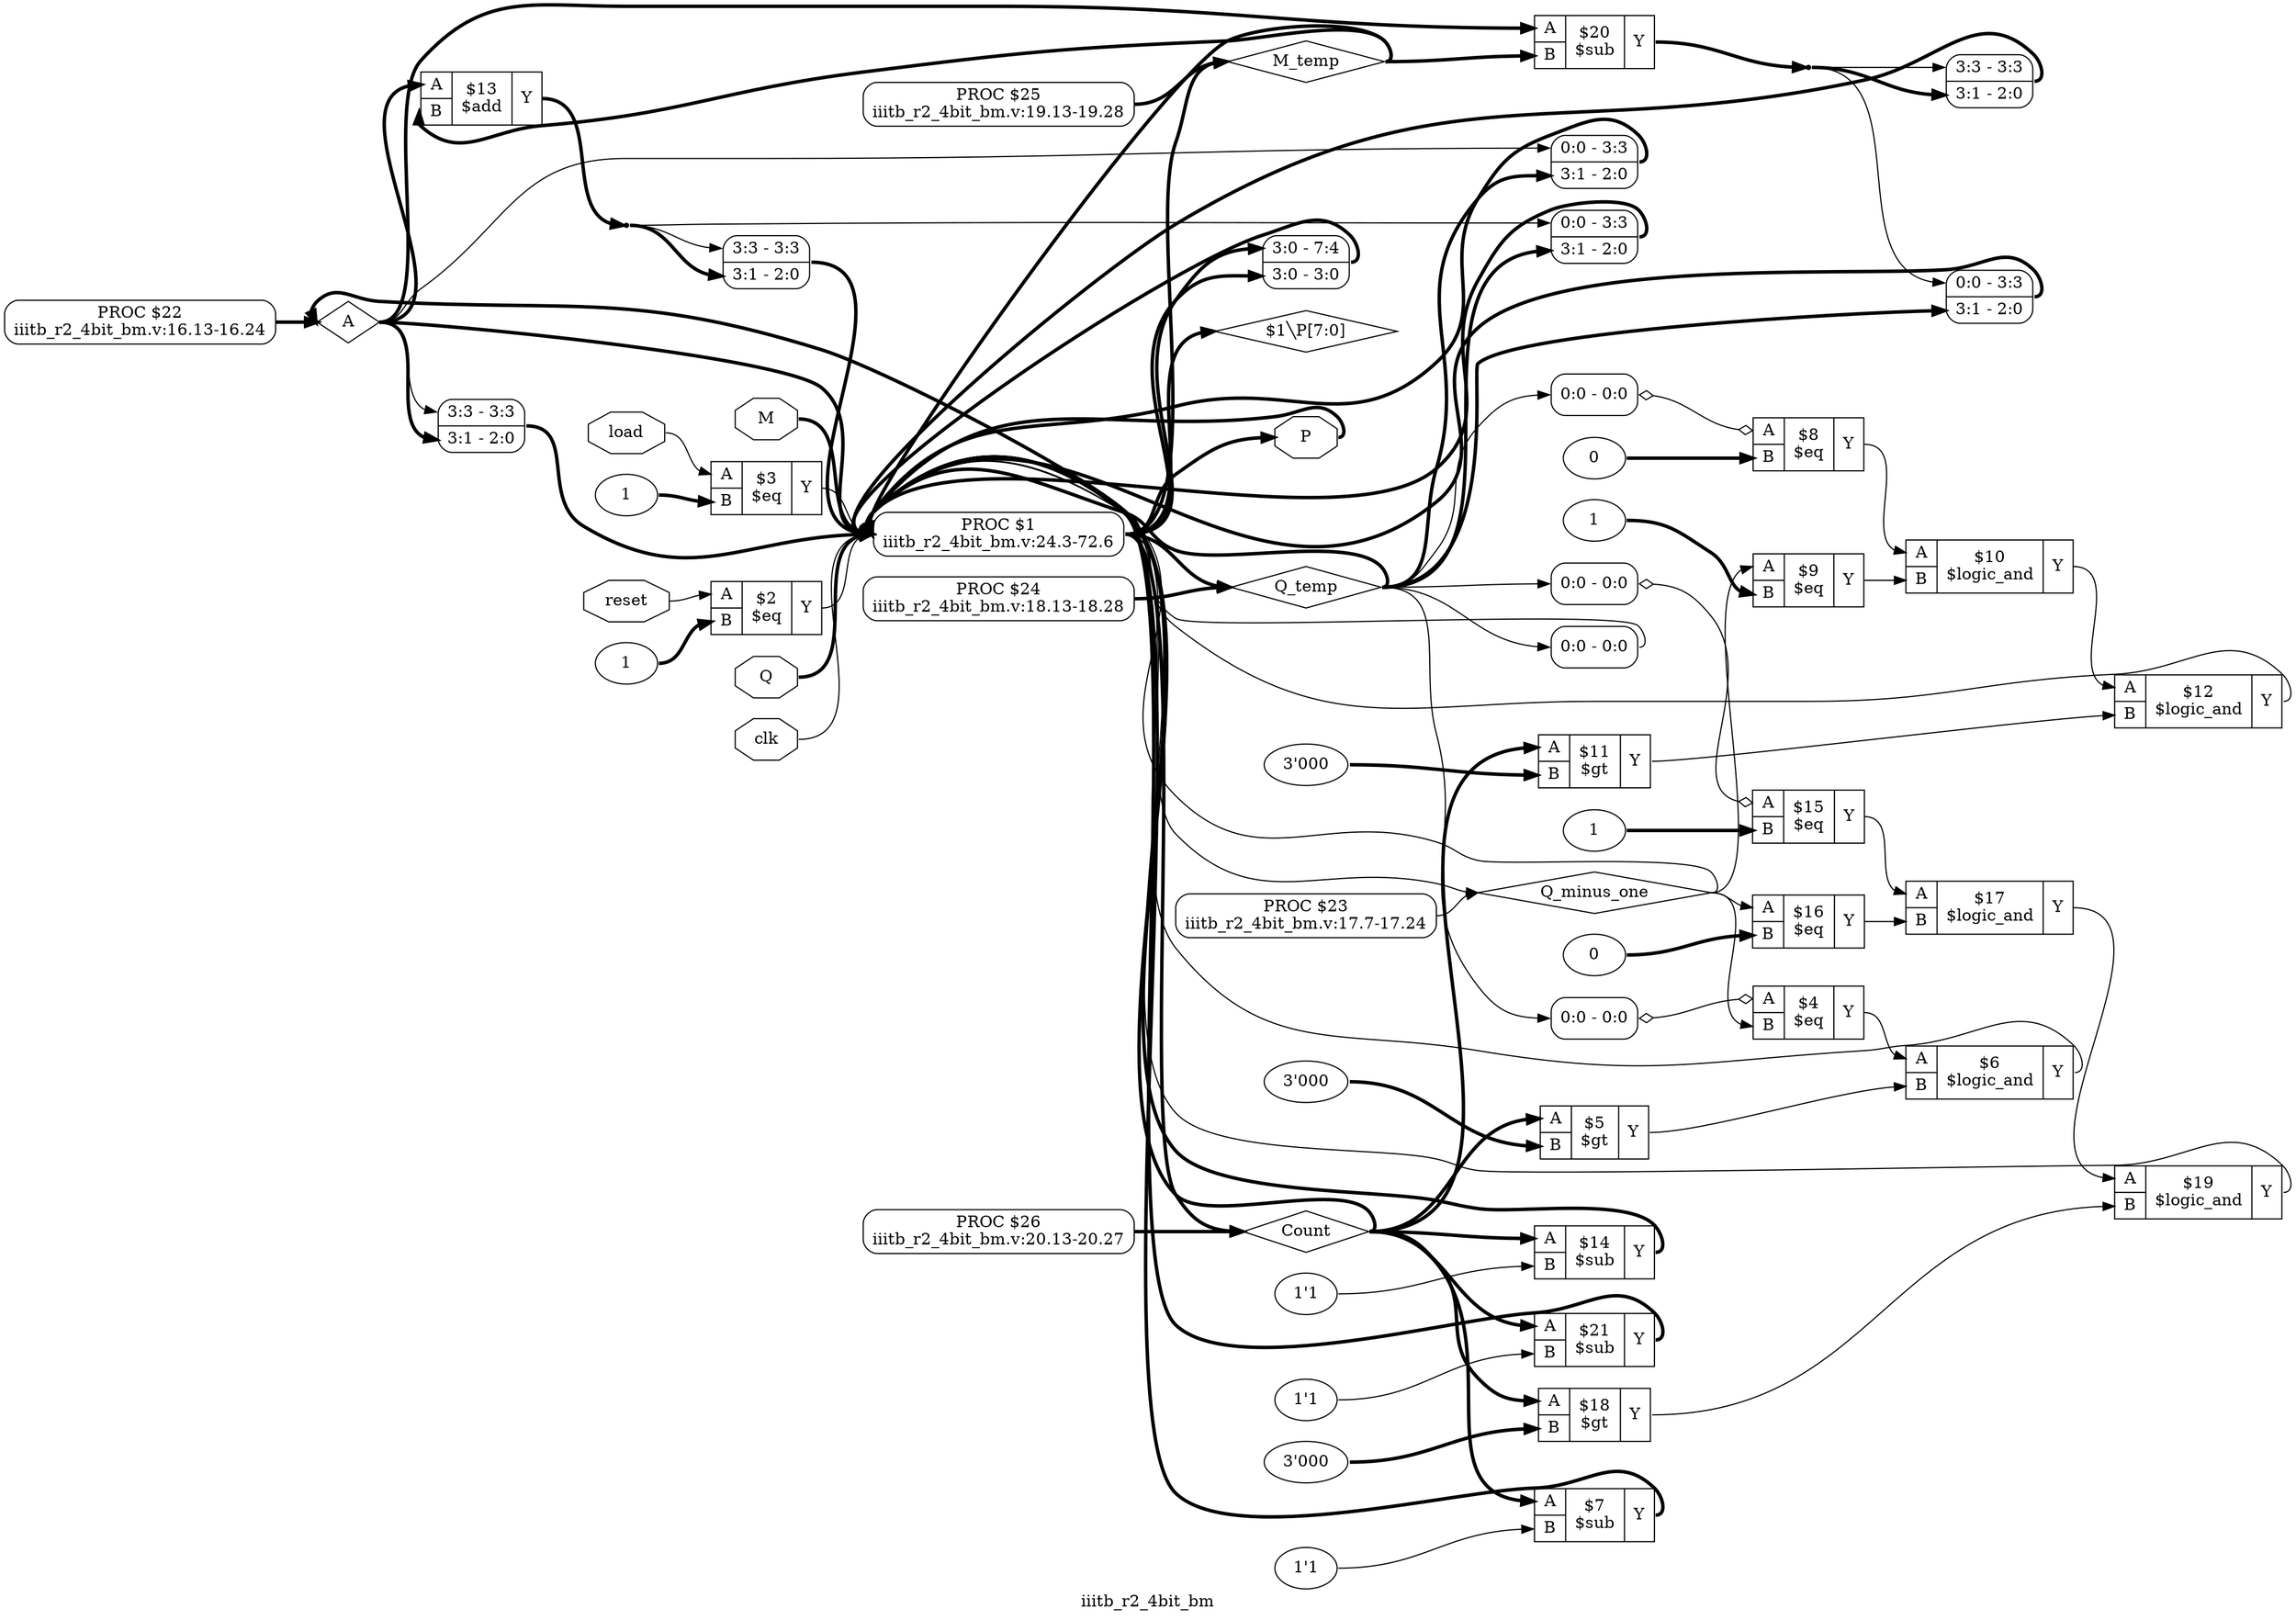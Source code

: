 digraph "iiitb_r2_4bit_bm" {
label="iiitb_r2_4bit_bm";
rankdir="LR";
remincross=true;
n55 [ shape=diamond, label="A", color="black", fontcolor="black"];
n56 [ shape=diamond, label="Count", color="black", fontcolor="black"];
n57 [ shape=octagon, label="M", color="black", fontcolor="black"];
n58 [ shape=diamond, label="M_temp", color="black", fontcolor="black"];
n59 [ shape=octagon, label="P", color="black", fontcolor="black"];
n60 [ shape=octagon, label="Q", color="black", fontcolor="black"];
n61 [ shape=diamond, label="Q_minus_one", color="black", fontcolor="black"];
n62 [ shape=diamond, label="Q_temp", color="black", fontcolor="black"];
n63 [ shape=octagon, label="clk", color="black", fontcolor="black"];
n64 [ shape=octagon, label="load", color="black", fontcolor="black"];
n65 [ shape=octagon, label="reset", color="black", fontcolor="black"];
c68 [ shape=record, label="{{<p55> A|<p66> B}|$13\n$add|{<p67> Y}}",  ];
v0 [ label="1" ];
c69 [ shape=record, label="{{<p55> A|<p66> B}|$2\n$eq|{<p67> Y}}",  ];
v1 [ label="1" ];
c70 [ shape=record, label="{{<p55> A|<p66> B}|$3\n$eq|{<p67> Y}}",  ];
c71 [ shape=record, label="{{<p55> A|<p66> B}|$4\n$eq|{<p67> Y}}",  ];
x2 [ shape=record, style=rounded, label="<s0> 0:0 - 0:0 ", color="black", fontcolor="black" ];
x2:e -> c71:p55:w [arrowhead=odiamond, arrowtail=odiamond, dir=both, color="black", fontcolor="black", label=""];
v4 [ label="0" ];
c72 [ shape=record, label="{{<p55> A|<p66> B}|$8\n$eq|{<p67> Y}}",  ];
x3 [ shape=record, style=rounded, label="<s0> 0:0 - 0:0 ", color="black", fontcolor="black" ];
x3:e -> c72:p55:w [arrowhead=odiamond, arrowtail=odiamond, dir=both, color="black", fontcolor="black", label=""];
v5 [ label="1" ];
c73 [ shape=record, label="{{<p55> A|<p66> B}|$9\n$eq|{<p67> Y}}",  ];
v7 [ label="1" ];
c74 [ shape=record, label="{{<p55> A|<p66> B}|$15\n$eq|{<p67> Y}}",  ];
x6 [ shape=record, style=rounded, label="<s0> 0:0 - 0:0 ", color="black", fontcolor="black" ];
x6:e -> c74:p55:w [arrowhead=odiamond, arrowtail=odiamond, dir=both, color="black", fontcolor="black", label=""];
v8 [ label="0" ];
c75 [ shape=record, label="{{<p55> A|<p66> B}|$16\n$eq|{<p67> Y}}",  ];
v9 [ label="3'000" ];
c76 [ shape=record, label="{{<p55> A|<p66> B}|$5\n$gt|{<p67> Y}}",  ];
v10 [ label="3'000" ];
c77 [ shape=record, label="{{<p55> A|<p66> B}|$11\n$gt|{<p67> Y}}",  ];
v11 [ label="3'000" ];
c78 [ shape=record, label="{{<p55> A|<p66> B}|$18\n$gt|{<p67> Y}}",  ];
c79 [ shape=record, label="{{<p55> A|<p66> B}|$6\n$logic_and|{<p67> Y}}",  ];
c80 [ shape=record, label="{{<p55> A|<p66> B}|$10\n$logic_and|{<p67> Y}}",  ];
c81 [ shape=record, label="{{<p55> A|<p66> B}|$12\n$logic_and|{<p67> Y}}",  ];
c82 [ shape=record, label="{{<p55> A|<p66> B}|$17\n$logic_and|{<p67> Y}}",  ];
c83 [ shape=record, label="{{<p55> A|<p66> B}|$19\n$logic_and|{<p67> Y}}",  ];
v12 [ label="1'1" ];
c84 [ shape=record, label="{{<p55> A|<p66> B}|$7\n$sub|{<p67> Y}}",  ];
v13 [ label="1'1" ];
c85 [ shape=record, label="{{<p55> A|<p66> B}|$14\n$sub|{<p67> Y}}",  ];
c86 [ shape=record, label="{{<p55> A|<p66> B}|$20\n$sub|{<p67> Y}}",  ];
v14 [ label="1'1" ];
c87 [ shape=record, label="{{<p55> A|<p66> B}|$21\n$sub|{<p67> Y}}",  ];
p15 [shape=box, style=rounded, label="PROC $22\niiitb_r2_4bit_bm.v:16.13-16.24", ];
p16 [shape=box, style=rounded, label="PROC $23\niiitb_r2_4bit_bm.v:17.7-17.24", ];
p17 [shape=box, style=rounded, label="PROC $24\niiitb_r2_4bit_bm.v:18.13-18.28", ];
p18 [shape=box, style=rounded, label="PROC $25\niiitb_r2_4bit_bm.v:19.13-19.28", ];
p19 [shape=box, style=rounded, label="PROC $26\niiitb_r2_4bit_bm.v:20.13-20.27", ];
x21 [ shape=record, style=rounded, label="<s0> 0:0 - 0:0 ", color="black", fontcolor="black" ];
x22 [ shape=record, style=rounded, label="<s1> 3:3 - 3:3 |<s0> 3:1 - 2:0 ", color="black", fontcolor="black" ];
x23 [ shape=record, style=rounded, label="<s1> 3:3 - 3:3 |<s0> 3:1 - 2:0 ", color="black", fontcolor="black" ];
x24 [ shape=record, style=rounded, label="<s1> 3:3 - 3:3 |<s0> 3:1 - 2:0 ", color="black", fontcolor="black" ];
x25 [ shape=record, style=rounded, label="<s1> 0:0 - 3:3 |<s0> 3:1 - 2:0 ", color="black", fontcolor="black" ];
x26 [ shape=record, style=rounded, label="<s1> 0:0 - 3:3 |<s0> 3:1 - 2:0 ", color="black", fontcolor="black" ];
x27 [ shape=record, style=rounded, label="<s1> 0:0 - 3:3 |<s0> 3:1 - 2:0 ", color="black", fontcolor="black" ];
x28 [ shape=record, style=rounded, label="<s1> 3:0 - 7:4 |<s0> 3:0 - 3:0 ", color="black", fontcolor="black" ];
p20 [shape=box, style=rounded, label="PROC $1\niiitb_r2_4bit_bm.v:24.3-72.6", ];
n10 [ shape=diamond, label="$1&#9586;P[7:0]" ];
p20:e -> n10:w [color="black", fontcolor="black", style="setlinewidth(3)", label=""];
p20:e -> x28:s0:w [color="black", fontcolor="black", style="setlinewidth(3)", label=""];
n35 [ shape=point ];
c68:p67:e -> n35:w [color="black", fontcolor="black", style="setlinewidth(3)", label=""];
n35:e -> x23:s0:w [color="black", fontcolor="black", style="setlinewidth(3)", label=""];
n35:e -> x23:s1:w [color="black", fontcolor="black", label=""];
n35:e -> x26:s1:w [color="black", fontcolor="black", label=""];
c69:p67:e -> p20:w [color="black", fontcolor="black", label=""];
c70:p67:e -> p20:w [color="black", fontcolor="black", label=""];
c71:p67:e -> c79:p55:w [color="black", fontcolor="black", label=""];
c72:p67:e -> c80:p55:w [color="black", fontcolor="black", label=""];
c73:p67:e -> c80:p66:w [color="black", fontcolor="black", label=""];
c74:p67:e -> c82:p55:w [color="black", fontcolor="black", label=""];
c75:p67:e -> c82:p66:w [color="black", fontcolor="black", label=""];
c76:p67:e -> c79:p66:w [color="black", fontcolor="black", label=""];
c77:p67:e -> c81:p66:w [color="black", fontcolor="black", label=""];
c78:p67:e -> c83:p66:w [color="black", fontcolor="black", label=""];
c79:p67:e -> p20:w [color="black", fontcolor="black", label=""];
c80:p67:e -> c81:p55:w [color="black", fontcolor="black", label=""];
c81:p67:e -> p20:w [color="black", fontcolor="black", label=""];
c82:p67:e -> c83:p55:w [color="black", fontcolor="black", label=""];
c83:p67:e -> p20:w [color="black", fontcolor="black", label=""];
c84:p67:e -> p20:w [color="black", fontcolor="black", style="setlinewidth(3)", label=""];
c85:p67:e -> p20:w [color="black", fontcolor="black", style="setlinewidth(3)", label=""];
n53 [ shape=point ];
c86:p67:e -> n53:w [color="black", fontcolor="black", style="setlinewidth(3)", label=""];
n53:e -> x24:s0:w [color="black", fontcolor="black", style="setlinewidth(3)", label=""];
n53:e -> x24:s1:w [color="black", fontcolor="black", label=""];
n53:e -> x25:s1:w [color="black", fontcolor="black", label=""];
c87:p67:e -> p20:w [color="black", fontcolor="black", style="setlinewidth(3)", label=""];
p15:e -> n55:w [color="black", fontcolor="black", style="setlinewidth(3)", label=""];
p20:e -> n55:w [color="black", fontcolor="black", style="setlinewidth(3)", label=""];
n55:e -> c68:p55:w [color="black", fontcolor="black", style="setlinewidth(3)", label=""];
n55:e -> c86:p55:w [color="black", fontcolor="black", style="setlinewidth(3)", label=""];
n55:e -> p20:w [color="black", fontcolor="black", style="setlinewidth(3)", label=""];
n55:e -> x22:s0:w [color="black", fontcolor="black", style="setlinewidth(3)", label=""];
n55:e -> x22:s1:w [color="black", fontcolor="black", label=""];
n55:e -> x27:s1:w [color="black", fontcolor="black", label=""];
p19:e -> n56:w [color="black", fontcolor="black", style="setlinewidth(3)", label=""];
p20:e -> n56:w [color="black", fontcolor="black", style="setlinewidth(3)", label=""];
n56:e -> c76:p55:w [color="black", fontcolor="black", style="setlinewidth(3)", label=""];
n56:e -> c77:p55:w [color="black", fontcolor="black", style="setlinewidth(3)", label=""];
n56:e -> c78:p55:w [color="black", fontcolor="black", style="setlinewidth(3)", label=""];
n56:e -> c84:p55:w [color="black", fontcolor="black", style="setlinewidth(3)", label=""];
n56:e -> c85:p55:w [color="black", fontcolor="black", style="setlinewidth(3)", label=""];
n56:e -> c87:p55:w [color="black", fontcolor="black", style="setlinewidth(3)", label=""];
n56:e -> p20:w [color="black", fontcolor="black", style="setlinewidth(3)", label=""];
n57:e -> p20:w [color="black", fontcolor="black", style="setlinewidth(3)", label=""];
p18:e -> n58:w [color="black", fontcolor="black", style="setlinewidth(3)", label=""];
p20:e -> n58:w [color="black", fontcolor="black", style="setlinewidth(3)", label=""];
n58:e -> c68:p66:w [color="black", fontcolor="black", style="setlinewidth(3)", label=""];
n58:e -> c86:p66:w [color="black", fontcolor="black", style="setlinewidth(3)", label=""];
n58:e -> p20:w [color="black", fontcolor="black", style="setlinewidth(3)", label=""];
p20:e -> n59:w [color="black", fontcolor="black", style="setlinewidth(3)", label=""];
n59:e -> p20:w [color="black", fontcolor="black", style="setlinewidth(3)", label=""];
n60:e -> p20:w [color="black", fontcolor="black", style="setlinewidth(3)", label=""];
p16:e -> n61:w [color="black", fontcolor="black", label=""];
p20:e -> n61:w [color="black", fontcolor="black", label=""];
n61:e -> c71:p66:w [color="black", fontcolor="black", label=""];
n61:e -> c73:p55:w [color="black", fontcolor="black", label=""];
n61:e -> c75:p55:w [color="black", fontcolor="black", label=""];
n61:e -> p20:w [color="black", fontcolor="black", label=""];
p17:e -> n62:w [color="black", fontcolor="black", style="setlinewidth(3)", label=""];
p20:e -> n62:w [color="black", fontcolor="black", style="setlinewidth(3)", label=""];
n62:e -> p20:w [color="black", fontcolor="black", style="setlinewidth(3)", label=""];
n62:e -> x21:s0:w [color="black", fontcolor="black", label=""];
n62:e -> x25:s0:w [color="black", fontcolor="black", style="setlinewidth(3)", label=""];
n62:e -> x26:s0:w [color="black", fontcolor="black", style="setlinewidth(3)", label=""];
n62:e -> x27:s0:w [color="black", fontcolor="black", style="setlinewidth(3)", label=""];
n62:e -> x2:s0:w [color="black", fontcolor="black", label=""];
n62:e -> x3:s0:w [color="black", fontcolor="black", label=""];
n62:e -> x6:s0:w [color="black", fontcolor="black", label=""];
n63:e -> p20:w [color="black", fontcolor="black", label=""];
n64:e -> c70:p55:w [color="black", fontcolor="black", label=""];
n65:e -> c69:p55:w [color="black", fontcolor="black", label=""];
p20:e -> x28:s1:w [color="black", fontcolor="black", style="setlinewidth(3)", label=""];
v0:e -> c69:p66:w [color="black", fontcolor="black", style="setlinewidth(3)", label=""];
v1:e -> c70:p66:w [color="black", fontcolor="black", style="setlinewidth(3)", label=""];
v10:e -> c77:p66:w [color="black", fontcolor="black", style="setlinewidth(3)", label=""];
v11:e -> c78:p66:w [color="black", fontcolor="black", style="setlinewidth(3)", label=""];
v12:e -> c84:p66:w [color="black", fontcolor="black", label=""];
v13:e -> c85:p66:w [color="black", fontcolor="black", label=""];
v14:e -> c87:p66:w [color="black", fontcolor="black", label=""];
v4:e -> c72:p66:w [color="black", fontcolor="black", style="setlinewidth(3)", label=""];
v5:e -> c73:p66:w [color="black", fontcolor="black", style="setlinewidth(3)", label=""];
v7:e -> c74:p66:w [color="black", fontcolor="black", style="setlinewidth(3)", label=""];
v8:e -> c75:p66:w [color="black", fontcolor="black", style="setlinewidth(3)", label=""];
v9:e -> c76:p66:w [color="black", fontcolor="black", style="setlinewidth(3)", label=""];
x21:e -> p20:w [color="black", fontcolor="black", label=""];
x22:e -> p20:w [color="black", fontcolor="black", style="setlinewidth(3)", label=""];
x23:e -> p20:w [color="black", fontcolor="black", style="setlinewidth(3)", label=""];
x24:e -> p20:w [color="black", fontcolor="black", style="setlinewidth(3)", label=""];
x25:e -> p20:w [color="black", fontcolor="black", style="setlinewidth(3)", label=""];
x26:e -> p20:w [color="black", fontcolor="black", style="setlinewidth(3)", label=""];
x27:e -> p20:w [color="black", fontcolor="black", style="setlinewidth(3)", label=""];
x28:e -> p20:w [color="black", fontcolor="black", style="setlinewidth(3)", label=""];
}
